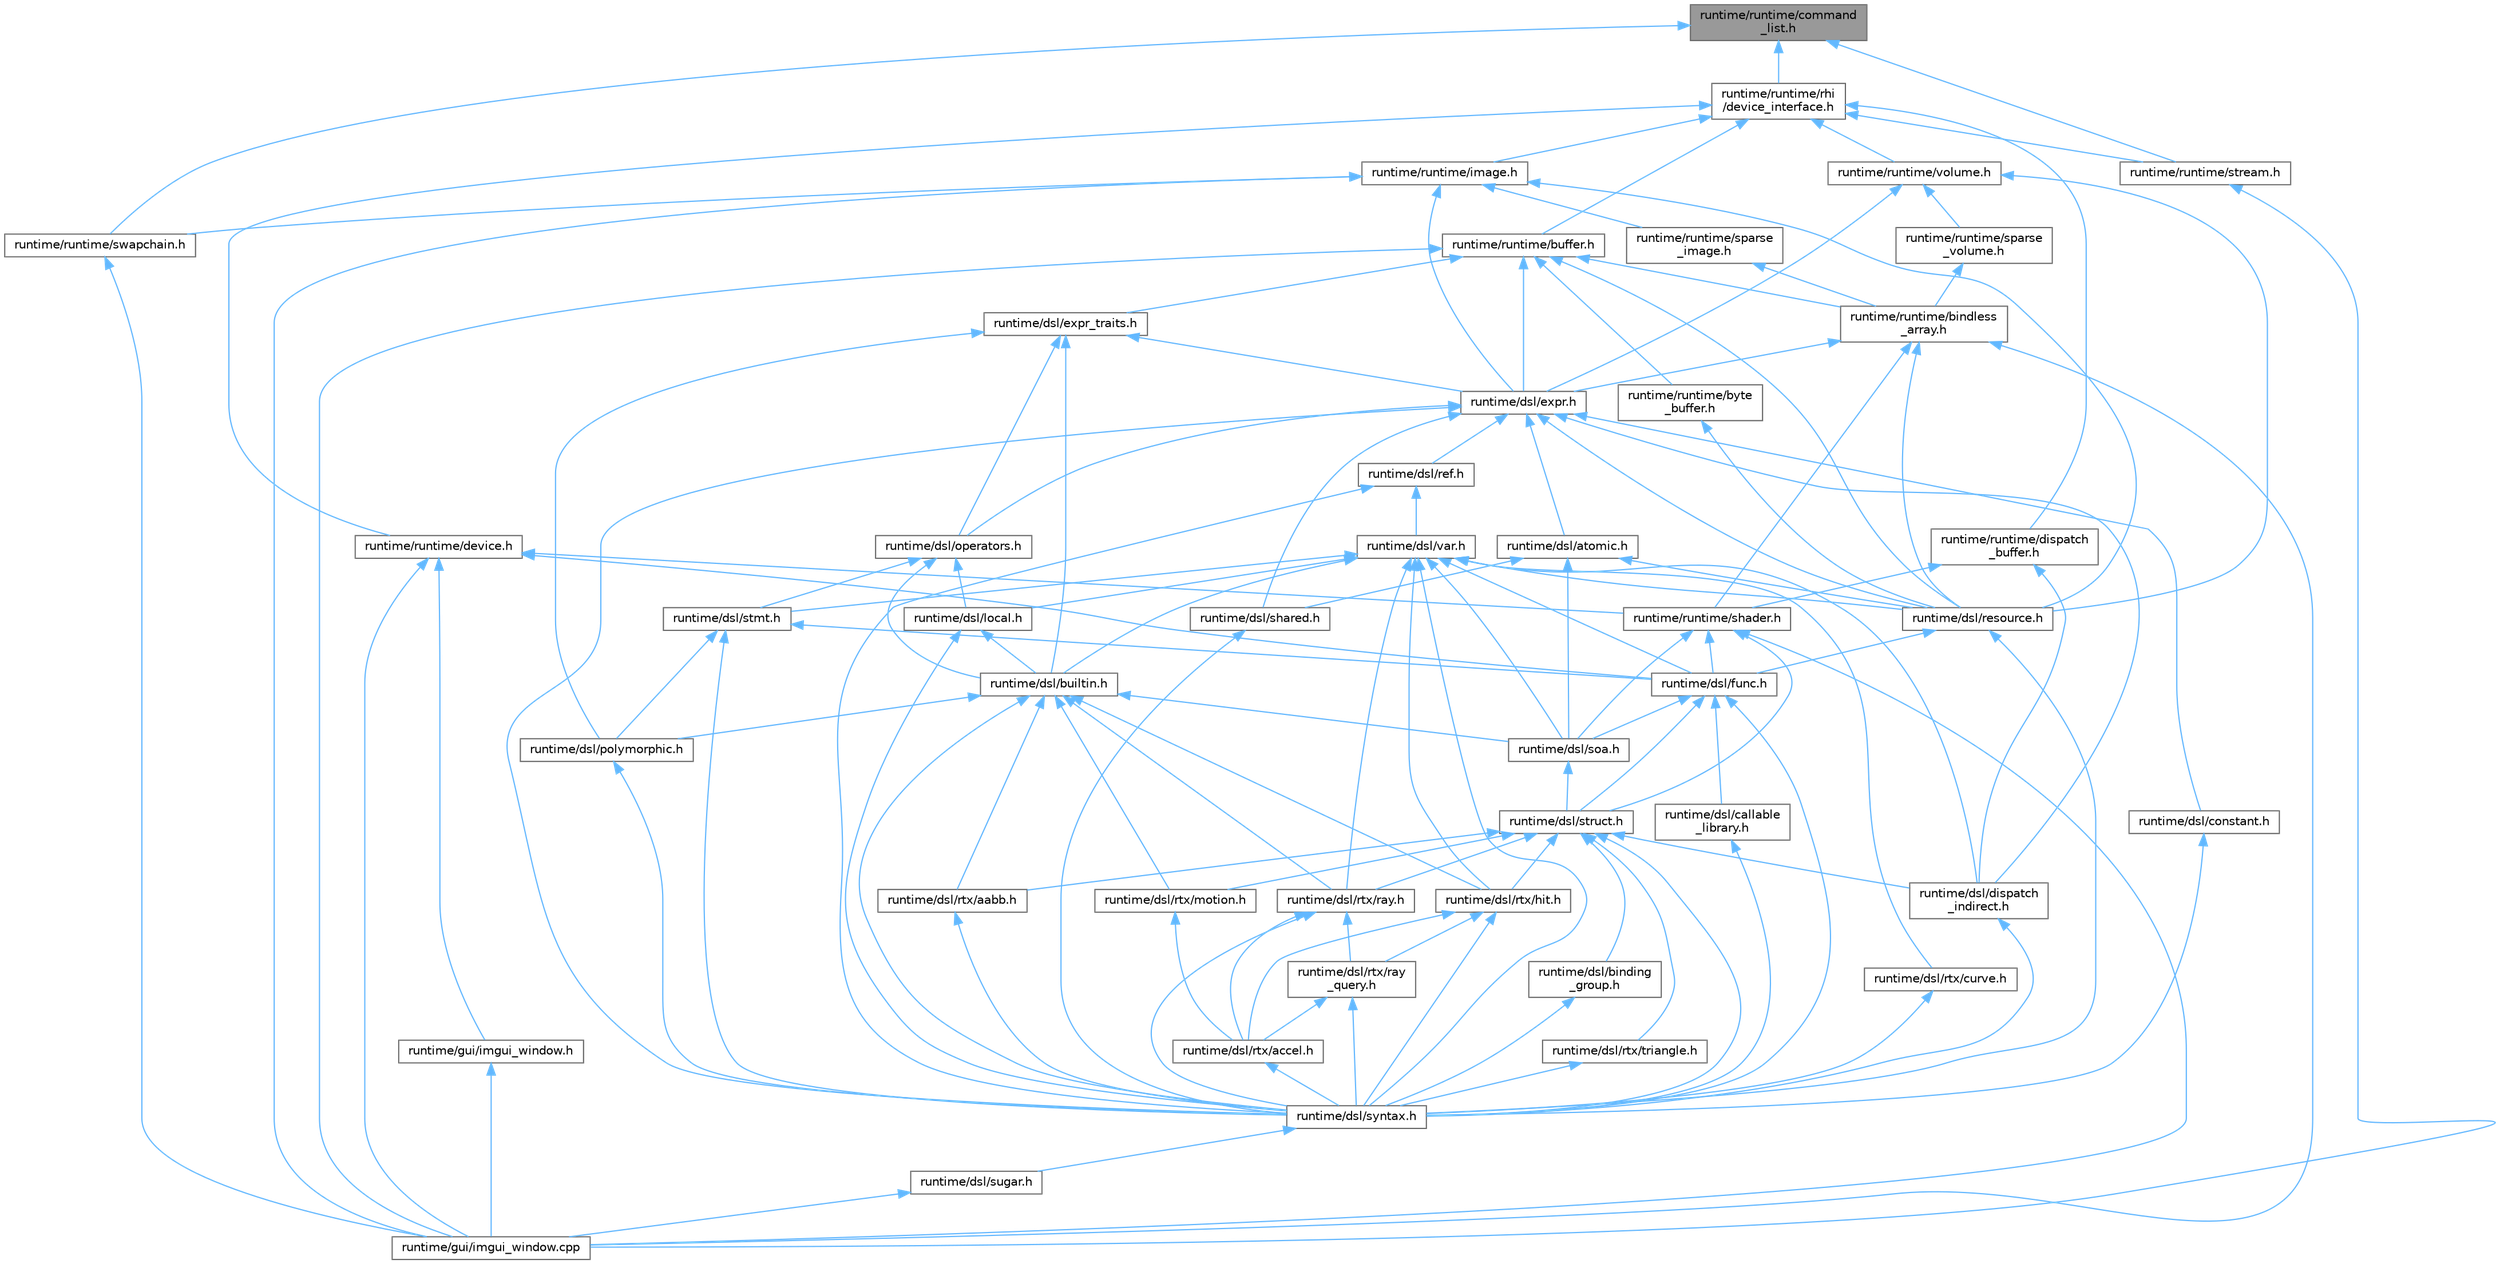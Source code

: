 digraph "runtime/runtime/command_list.h"
{
 // LATEX_PDF_SIZE
  bgcolor="transparent";
  edge [fontname=Helvetica,fontsize=10,labelfontname=Helvetica,labelfontsize=10];
  node [fontname=Helvetica,fontsize=10,shape=box,height=0.2,width=0.4];
  Node1 [id="Node000001",label="runtime/runtime/command\l_list.h",height=0.2,width=0.4,color="gray40", fillcolor="grey60", style="filled", fontcolor="black",tooltip=" "];
  Node1 -> Node2 [id="edge1_Node000001_Node000002",dir="back",color="steelblue1",style="solid",tooltip=" "];
  Node2 [id="Node000002",label="runtime/runtime/rhi\l/device_interface.h",height=0.2,width=0.4,color="grey40", fillcolor="white", style="filled",URL="$device__interface_8h.html",tooltip=" "];
  Node2 -> Node3 [id="edge2_Node000002_Node000003",dir="back",color="steelblue1",style="solid",tooltip=" "];
  Node3 [id="Node000003",label="runtime/runtime/buffer.h",height=0.2,width=0.4,color="grey40", fillcolor="white", style="filled",URL="$buffer_8h.html",tooltip=" "];
  Node3 -> Node4 [id="edge3_Node000003_Node000004",dir="back",color="steelblue1",style="solid",tooltip=" "];
  Node4 [id="Node000004",label="runtime/dsl/expr.h",height=0.2,width=0.4,color="grey40", fillcolor="white", style="filled",URL="$expr_8h.html",tooltip=" "];
  Node4 -> Node5 [id="edge4_Node000004_Node000005",dir="back",color="steelblue1",style="solid",tooltip=" "];
  Node5 [id="Node000005",label="runtime/dsl/atomic.h",height=0.2,width=0.4,color="grey40", fillcolor="white", style="filled",URL="$dsl_2atomic_8h.html",tooltip=" "];
  Node5 -> Node6 [id="edge5_Node000005_Node000006",dir="back",color="steelblue1",style="solid",tooltip=" "];
  Node6 [id="Node000006",label="runtime/dsl/resource.h",height=0.2,width=0.4,color="grey40", fillcolor="white", style="filled",URL="$dsl_2resource_8h.html",tooltip=" "];
  Node6 -> Node7 [id="edge6_Node000006_Node000007",dir="back",color="steelblue1",style="solid",tooltip=" "];
  Node7 [id="Node000007",label="runtime/dsl/func.h",height=0.2,width=0.4,color="grey40", fillcolor="white", style="filled",URL="$func_8h.html",tooltip=" "];
  Node7 -> Node8 [id="edge7_Node000007_Node000008",dir="back",color="steelblue1",style="solid",tooltip=" "];
  Node8 [id="Node000008",label="runtime/dsl/callable\l_library.h",height=0.2,width=0.4,color="grey40", fillcolor="white", style="filled",URL="$dsl_2callable__library_8h.html",tooltip=" "];
  Node8 -> Node9 [id="edge8_Node000008_Node000009",dir="back",color="steelblue1",style="solid",tooltip=" "];
  Node9 [id="Node000009",label="runtime/dsl/syntax.h",height=0.2,width=0.4,color="grey40", fillcolor="white", style="filled",URL="$syntax_8h.html",tooltip=" "];
  Node9 -> Node10 [id="edge9_Node000009_Node000010",dir="back",color="steelblue1",style="solid",tooltip=" "];
  Node10 [id="Node000010",label="runtime/dsl/sugar.h",height=0.2,width=0.4,color="grey40", fillcolor="white", style="filled",URL="$sugar_8h.html",tooltip=" "];
  Node10 -> Node11 [id="edge10_Node000010_Node000011",dir="back",color="steelblue1",style="solid",tooltip=" "];
  Node11 [id="Node000011",label="runtime/gui/imgui_window.cpp",height=0.2,width=0.4,color="grey40", fillcolor="white", style="filled",URL="$imgui__window_8cpp.html",tooltip=" "];
  Node7 -> Node12 [id="edge11_Node000007_Node000012",dir="back",color="steelblue1",style="solid",tooltip=" "];
  Node12 [id="Node000012",label="runtime/dsl/soa.h",height=0.2,width=0.4,color="grey40", fillcolor="white", style="filled",URL="$soa_8h.html",tooltip=" "];
  Node12 -> Node13 [id="edge12_Node000012_Node000013",dir="back",color="steelblue1",style="solid",tooltip=" "];
  Node13 [id="Node000013",label="runtime/dsl/struct.h",height=0.2,width=0.4,color="grey40", fillcolor="white", style="filled",URL="$struct_8h.html",tooltip=" "];
  Node13 -> Node14 [id="edge13_Node000013_Node000014",dir="back",color="steelblue1",style="solid",tooltip=" "];
  Node14 [id="Node000014",label="runtime/dsl/binding\l_group.h",height=0.2,width=0.4,color="grey40", fillcolor="white", style="filled",URL="$binding__group_8h.html",tooltip=" "];
  Node14 -> Node9 [id="edge14_Node000014_Node000009",dir="back",color="steelblue1",style="solid",tooltip=" "];
  Node13 -> Node15 [id="edge15_Node000013_Node000015",dir="back",color="steelblue1",style="solid",tooltip=" "];
  Node15 [id="Node000015",label="runtime/dsl/dispatch\l_indirect.h",height=0.2,width=0.4,color="grey40", fillcolor="white", style="filled",URL="$dispatch__indirect_8h.html",tooltip=" "];
  Node15 -> Node9 [id="edge16_Node000015_Node000009",dir="back",color="steelblue1",style="solid",tooltip=" "];
  Node13 -> Node16 [id="edge17_Node000013_Node000016",dir="back",color="steelblue1",style="solid",tooltip=" "];
  Node16 [id="Node000016",label="runtime/dsl/rtx/aabb.h",height=0.2,width=0.4,color="grey40", fillcolor="white", style="filled",URL="$dsl_2rtx_2aabb_8h.html",tooltip=" "];
  Node16 -> Node9 [id="edge18_Node000016_Node000009",dir="back",color="steelblue1",style="solid",tooltip=" "];
  Node13 -> Node17 [id="edge19_Node000013_Node000017",dir="back",color="steelblue1",style="solid",tooltip=" "];
  Node17 [id="Node000017",label="runtime/dsl/rtx/hit.h",height=0.2,width=0.4,color="grey40", fillcolor="white", style="filled",URL="$dsl_2rtx_2hit_8h.html",tooltip=" "];
  Node17 -> Node18 [id="edge20_Node000017_Node000018",dir="back",color="steelblue1",style="solid",tooltip=" "];
  Node18 [id="Node000018",label="runtime/dsl/rtx/accel.h",height=0.2,width=0.4,color="grey40", fillcolor="white", style="filled",URL="$dsl_2rtx_2accel_8h.html",tooltip=" "];
  Node18 -> Node9 [id="edge21_Node000018_Node000009",dir="back",color="steelblue1",style="solid",tooltip=" "];
  Node17 -> Node19 [id="edge22_Node000017_Node000019",dir="back",color="steelblue1",style="solid",tooltip=" "];
  Node19 [id="Node000019",label="runtime/dsl/rtx/ray\l_query.h",height=0.2,width=0.4,color="grey40", fillcolor="white", style="filled",URL="$ray__query_8h.html",tooltip=" "];
  Node19 -> Node18 [id="edge23_Node000019_Node000018",dir="back",color="steelblue1",style="solid",tooltip=" "];
  Node19 -> Node9 [id="edge24_Node000019_Node000009",dir="back",color="steelblue1",style="solid",tooltip=" "];
  Node17 -> Node9 [id="edge25_Node000017_Node000009",dir="back",color="steelblue1",style="solid",tooltip=" "];
  Node13 -> Node20 [id="edge26_Node000013_Node000020",dir="back",color="steelblue1",style="solid",tooltip=" "];
  Node20 [id="Node000020",label="runtime/dsl/rtx/motion.h",height=0.2,width=0.4,color="grey40", fillcolor="white", style="filled",URL="$motion_8h.html",tooltip=" "];
  Node20 -> Node18 [id="edge27_Node000020_Node000018",dir="back",color="steelblue1",style="solid",tooltip=" "];
  Node13 -> Node21 [id="edge28_Node000013_Node000021",dir="back",color="steelblue1",style="solid",tooltip=" "];
  Node21 [id="Node000021",label="runtime/dsl/rtx/ray.h",height=0.2,width=0.4,color="grey40", fillcolor="white", style="filled",URL="$dsl_2rtx_2ray_8h.html",tooltip=" "];
  Node21 -> Node18 [id="edge29_Node000021_Node000018",dir="back",color="steelblue1",style="solid",tooltip=" "];
  Node21 -> Node19 [id="edge30_Node000021_Node000019",dir="back",color="steelblue1",style="solid",tooltip=" "];
  Node21 -> Node9 [id="edge31_Node000021_Node000009",dir="back",color="steelblue1",style="solid",tooltip=" "];
  Node13 -> Node22 [id="edge32_Node000013_Node000022",dir="back",color="steelblue1",style="solid",tooltip=" "];
  Node22 [id="Node000022",label="runtime/dsl/rtx/triangle.h",height=0.2,width=0.4,color="grey40", fillcolor="white", style="filled",URL="$dsl_2rtx_2triangle_8h.html",tooltip=" "];
  Node22 -> Node9 [id="edge33_Node000022_Node000009",dir="back",color="steelblue1",style="solid",tooltip=" "];
  Node13 -> Node9 [id="edge34_Node000013_Node000009",dir="back",color="steelblue1",style="solid",tooltip=" "];
  Node7 -> Node13 [id="edge35_Node000007_Node000013",dir="back",color="steelblue1",style="solid",tooltip=" "];
  Node7 -> Node9 [id="edge36_Node000007_Node000009",dir="back",color="steelblue1",style="solid",tooltip=" "];
  Node6 -> Node9 [id="edge37_Node000006_Node000009",dir="back",color="steelblue1",style="solid",tooltip=" "];
  Node5 -> Node23 [id="edge38_Node000005_Node000023",dir="back",color="steelblue1",style="solid",tooltip=" "];
  Node23 [id="Node000023",label="runtime/dsl/shared.h",height=0.2,width=0.4,color="grey40", fillcolor="white", style="filled",URL="$shared_8h.html",tooltip=" "];
  Node23 -> Node9 [id="edge39_Node000023_Node000009",dir="back",color="steelblue1",style="solid",tooltip=" "];
  Node5 -> Node12 [id="edge40_Node000005_Node000012",dir="back",color="steelblue1",style="solid",tooltip=" "];
  Node4 -> Node24 [id="edge41_Node000004_Node000024",dir="back",color="steelblue1",style="solid",tooltip=" "];
  Node24 [id="Node000024",label="runtime/dsl/constant.h",height=0.2,width=0.4,color="grey40", fillcolor="white", style="filled",URL="$constant_8h.html",tooltip=" "];
  Node24 -> Node9 [id="edge42_Node000024_Node000009",dir="back",color="steelblue1",style="solid",tooltip=" "];
  Node4 -> Node15 [id="edge43_Node000004_Node000015",dir="back",color="steelblue1",style="solid",tooltip=" "];
  Node4 -> Node25 [id="edge44_Node000004_Node000025",dir="back",color="steelblue1",style="solid",tooltip=" "];
  Node25 [id="Node000025",label="runtime/dsl/operators.h",height=0.2,width=0.4,color="grey40", fillcolor="white", style="filled",URL="$operators_8h.html",tooltip=" "];
  Node25 -> Node26 [id="edge45_Node000025_Node000026",dir="back",color="steelblue1",style="solid",tooltip=" "];
  Node26 [id="Node000026",label="runtime/dsl/builtin.h",height=0.2,width=0.4,color="grey40", fillcolor="white", style="filled",URL="$builtin_8h.html",tooltip=" "];
  Node26 -> Node27 [id="edge46_Node000026_Node000027",dir="back",color="steelblue1",style="solid",tooltip=" "];
  Node27 [id="Node000027",label="runtime/dsl/polymorphic.h",height=0.2,width=0.4,color="grey40", fillcolor="white", style="filled",URL="$polymorphic_8h.html",tooltip=" "];
  Node27 -> Node9 [id="edge47_Node000027_Node000009",dir="back",color="steelblue1",style="solid",tooltip=" "];
  Node26 -> Node16 [id="edge48_Node000026_Node000016",dir="back",color="steelblue1",style="solid",tooltip=" "];
  Node26 -> Node17 [id="edge49_Node000026_Node000017",dir="back",color="steelblue1",style="solid",tooltip=" "];
  Node26 -> Node20 [id="edge50_Node000026_Node000020",dir="back",color="steelblue1",style="solid",tooltip=" "];
  Node26 -> Node21 [id="edge51_Node000026_Node000021",dir="back",color="steelblue1",style="solid",tooltip=" "];
  Node26 -> Node12 [id="edge52_Node000026_Node000012",dir="back",color="steelblue1",style="solid",tooltip=" "];
  Node26 -> Node9 [id="edge53_Node000026_Node000009",dir="back",color="steelblue1",style="solid",tooltip=" "];
  Node25 -> Node28 [id="edge54_Node000025_Node000028",dir="back",color="steelblue1",style="solid",tooltip=" "];
  Node28 [id="Node000028",label="runtime/dsl/local.h",height=0.2,width=0.4,color="grey40", fillcolor="white", style="filled",URL="$local_8h.html",tooltip=" "];
  Node28 -> Node26 [id="edge55_Node000028_Node000026",dir="back",color="steelblue1",style="solid",tooltip=" "];
  Node28 -> Node9 [id="edge56_Node000028_Node000009",dir="back",color="steelblue1",style="solid",tooltip=" "];
  Node25 -> Node29 [id="edge57_Node000025_Node000029",dir="back",color="steelblue1",style="solid",tooltip=" "];
  Node29 [id="Node000029",label="runtime/dsl/stmt.h",height=0.2,width=0.4,color="grey40", fillcolor="white", style="filled",URL="$stmt_8h.html",tooltip=" "];
  Node29 -> Node7 [id="edge58_Node000029_Node000007",dir="back",color="steelblue1",style="solid",tooltip=" "];
  Node29 -> Node27 [id="edge59_Node000029_Node000027",dir="back",color="steelblue1",style="solid",tooltip=" "];
  Node29 -> Node9 [id="edge60_Node000029_Node000009",dir="back",color="steelblue1",style="solid",tooltip=" "];
  Node4 -> Node30 [id="edge61_Node000004_Node000030",dir="back",color="steelblue1",style="solid",tooltip=" "];
  Node30 [id="Node000030",label="runtime/dsl/ref.h",height=0.2,width=0.4,color="grey40", fillcolor="white", style="filled",URL="$ref_8h.html",tooltip=" "];
  Node30 -> Node9 [id="edge62_Node000030_Node000009",dir="back",color="steelblue1",style="solid",tooltip=" "];
  Node30 -> Node31 [id="edge63_Node000030_Node000031",dir="back",color="steelblue1",style="solid",tooltip=" "];
  Node31 [id="Node000031",label="runtime/dsl/var.h",height=0.2,width=0.4,color="grey40", fillcolor="white", style="filled",URL="$var_8h.html",tooltip=" "];
  Node31 -> Node26 [id="edge64_Node000031_Node000026",dir="back",color="steelblue1",style="solid",tooltip=" "];
  Node31 -> Node15 [id="edge65_Node000031_Node000015",dir="back",color="steelblue1",style="solid",tooltip=" "];
  Node31 -> Node7 [id="edge66_Node000031_Node000007",dir="back",color="steelblue1",style="solid",tooltip=" "];
  Node31 -> Node28 [id="edge67_Node000031_Node000028",dir="back",color="steelblue1",style="solid",tooltip=" "];
  Node31 -> Node6 [id="edge68_Node000031_Node000006",dir="back",color="steelblue1",style="solid",tooltip=" "];
  Node31 -> Node32 [id="edge69_Node000031_Node000032",dir="back",color="steelblue1",style="solid",tooltip=" "];
  Node32 [id="Node000032",label="runtime/dsl/rtx/curve.h",height=0.2,width=0.4,color="grey40", fillcolor="white", style="filled",URL="$dsl_2rtx_2curve_8h.html",tooltip=" "];
  Node32 -> Node9 [id="edge70_Node000032_Node000009",dir="back",color="steelblue1",style="solid",tooltip=" "];
  Node31 -> Node17 [id="edge71_Node000031_Node000017",dir="back",color="steelblue1",style="solid",tooltip=" "];
  Node31 -> Node21 [id="edge72_Node000031_Node000021",dir="back",color="steelblue1",style="solid",tooltip=" "];
  Node31 -> Node12 [id="edge73_Node000031_Node000012",dir="back",color="steelblue1",style="solid",tooltip=" "];
  Node31 -> Node29 [id="edge74_Node000031_Node000029",dir="back",color="steelblue1",style="solid",tooltip=" "];
  Node31 -> Node9 [id="edge75_Node000031_Node000009",dir="back",color="steelblue1",style="solid",tooltip=" "];
  Node4 -> Node6 [id="edge76_Node000004_Node000006",dir="back",color="steelblue1",style="solid",tooltip=" "];
  Node4 -> Node23 [id="edge77_Node000004_Node000023",dir="back",color="steelblue1",style="solid",tooltip=" "];
  Node4 -> Node9 [id="edge78_Node000004_Node000009",dir="back",color="steelblue1",style="solid",tooltip=" "];
  Node3 -> Node33 [id="edge79_Node000003_Node000033",dir="back",color="steelblue1",style="solid",tooltip=" "];
  Node33 [id="Node000033",label="runtime/dsl/expr_traits.h",height=0.2,width=0.4,color="grey40", fillcolor="white", style="filled",URL="$expr__traits_8h.html",tooltip=" "];
  Node33 -> Node26 [id="edge80_Node000033_Node000026",dir="back",color="steelblue1",style="solid",tooltip=" "];
  Node33 -> Node4 [id="edge81_Node000033_Node000004",dir="back",color="steelblue1",style="solid",tooltip=" "];
  Node33 -> Node25 [id="edge82_Node000033_Node000025",dir="back",color="steelblue1",style="solid",tooltip=" "];
  Node33 -> Node27 [id="edge83_Node000033_Node000027",dir="back",color="steelblue1",style="solid",tooltip=" "];
  Node3 -> Node6 [id="edge84_Node000003_Node000006",dir="back",color="steelblue1",style="solid",tooltip=" "];
  Node3 -> Node11 [id="edge85_Node000003_Node000011",dir="back",color="steelblue1",style="solid",tooltip=" "];
  Node3 -> Node34 [id="edge86_Node000003_Node000034",dir="back",color="steelblue1",style="solid",tooltip=" "];
  Node34 [id="Node000034",label="runtime/runtime/bindless\l_array.h",height=0.2,width=0.4,color="grey40", fillcolor="white", style="filled",URL="$bindless__array_8h.html",tooltip=" "];
  Node34 -> Node4 [id="edge87_Node000034_Node000004",dir="back",color="steelblue1",style="solid",tooltip=" "];
  Node34 -> Node6 [id="edge88_Node000034_Node000006",dir="back",color="steelblue1",style="solid",tooltip=" "];
  Node34 -> Node11 [id="edge89_Node000034_Node000011",dir="back",color="steelblue1",style="solid",tooltip=" "];
  Node34 -> Node35 [id="edge90_Node000034_Node000035",dir="back",color="steelblue1",style="solid",tooltip=" "];
  Node35 [id="Node000035",label="runtime/runtime/shader.h",height=0.2,width=0.4,color="grey40", fillcolor="white", style="filled",URL="$shader_8h.html",tooltip=" "];
  Node35 -> Node7 [id="edge91_Node000035_Node000007",dir="back",color="steelblue1",style="solid",tooltip=" "];
  Node35 -> Node12 [id="edge92_Node000035_Node000012",dir="back",color="steelblue1",style="solid",tooltip=" "];
  Node35 -> Node13 [id="edge93_Node000035_Node000013",dir="back",color="steelblue1",style="solid",tooltip=" "];
  Node35 -> Node11 [id="edge94_Node000035_Node000011",dir="back",color="steelblue1",style="solid",tooltip=" "];
  Node3 -> Node36 [id="edge95_Node000003_Node000036",dir="back",color="steelblue1",style="solid",tooltip=" "];
  Node36 [id="Node000036",label="runtime/runtime/byte\l_buffer.h",height=0.2,width=0.4,color="grey40", fillcolor="white", style="filled",URL="$byte__buffer_8h.html",tooltip=" "];
  Node36 -> Node6 [id="edge96_Node000036_Node000006",dir="back",color="steelblue1",style="solid",tooltip=" "];
  Node2 -> Node37 [id="edge97_Node000002_Node000037",dir="back",color="steelblue1",style="solid",tooltip=" "];
  Node37 [id="Node000037",label="runtime/runtime/device.h",height=0.2,width=0.4,color="grey40", fillcolor="white", style="filled",URL="$device_8h.html",tooltip=" "];
  Node37 -> Node7 [id="edge98_Node000037_Node000007",dir="back",color="steelblue1",style="solid",tooltip=" "];
  Node37 -> Node11 [id="edge99_Node000037_Node000011",dir="back",color="steelblue1",style="solid",tooltip=" "];
  Node37 -> Node38 [id="edge100_Node000037_Node000038",dir="back",color="steelblue1",style="solid",tooltip=" "];
  Node38 [id="Node000038",label="runtime/gui/imgui_window.h",height=0.2,width=0.4,color="grey40", fillcolor="white", style="filled",URL="$imgui__window_8h.html",tooltip=" "];
  Node38 -> Node11 [id="edge101_Node000038_Node000011",dir="back",color="steelblue1",style="solid",tooltip=" "];
  Node37 -> Node35 [id="edge102_Node000037_Node000035",dir="back",color="steelblue1",style="solid",tooltip=" "];
  Node2 -> Node39 [id="edge103_Node000002_Node000039",dir="back",color="steelblue1",style="solid",tooltip=" "];
  Node39 [id="Node000039",label="runtime/runtime/dispatch\l_buffer.h",height=0.2,width=0.4,color="grey40", fillcolor="white", style="filled",URL="$dispatch__buffer_8h.html",tooltip=" "];
  Node39 -> Node15 [id="edge104_Node000039_Node000015",dir="back",color="steelblue1",style="solid",tooltip=" "];
  Node39 -> Node35 [id="edge105_Node000039_Node000035",dir="back",color="steelblue1",style="solid",tooltip=" "];
  Node2 -> Node40 [id="edge106_Node000002_Node000040",dir="back",color="steelblue1",style="solid",tooltip=" "];
  Node40 [id="Node000040",label="runtime/runtime/image.h",height=0.2,width=0.4,color="grey40", fillcolor="white", style="filled",URL="$image_8h.html",tooltip=" "];
  Node40 -> Node4 [id="edge107_Node000040_Node000004",dir="back",color="steelblue1",style="solid",tooltip=" "];
  Node40 -> Node6 [id="edge108_Node000040_Node000006",dir="back",color="steelblue1",style="solid",tooltip=" "];
  Node40 -> Node11 [id="edge109_Node000040_Node000011",dir="back",color="steelblue1",style="solid",tooltip=" "];
  Node40 -> Node41 [id="edge110_Node000040_Node000041",dir="back",color="steelblue1",style="solid",tooltip=" "];
  Node41 [id="Node000041",label="runtime/runtime/sparse\l_image.h",height=0.2,width=0.4,color="grey40", fillcolor="white", style="filled",URL="$sparse__image_8h.html",tooltip=" "];
  Node41 -> Node34 [id="edge111_Node000041_Node000034",dir="back",color="steelblue1",style="solid",tooltip=" "];
  Node40 -> Node42 [id="edge112_Node000040_Node000042",dir="back",color="steelblue1",style="solid",tooltip=" "];
  Node42 [id="Node000042",label="runtime/runtime/swapchain.h",height=0.2,width=0.4,color="grey40", fillcolor="white", style="filled",URL="$swapchain_8h.html",tooltip=" "];
  Node42 -> Node11 [id="edge113_Node000042_Node000011",dir="back",color="steelblue1",style="solid",tooltip=" "];
  Node2 -> Node43 [id="edge114_Node000002_Node000043",dir="back",color="steelblue1",style="solid",tooltip=" "];
  Node43 [id="Node000043",label="runtime/runtime/stream.h",height=0.2,width=0.4,color="grey40", fillcolor="white", style="filled",URL="$stream_8h.html",tooltip=" "];
  Node43 -> Node11 [id="edge115_Node000043_Node000011",dir="back",color="steelblue1",style="solid",tooltip=" "];
  Node2 -> Node44 [id="edge116_Node000002_Node000044",dir="back",color="steelblue1",style="solid",tooltip=" "];
  Node44 [id="Node000044",label="runtime/runtime/volume.h",height=0.2,width=0.4,color="grey40", fillcolor="white", style="filled",URL="$volume_8h.html",tooltip=" "];
  Node44 -> Node4 [id="edge117_Node000044_Node000004",dir="back",color="steelblue1",style="solid",tooltip=" "];
  Node44 -> Node6 [id="edge118_Node000044_Node000006",dir="back",color="steelblue1",style="solid",tooltip=" "];
  Node44 -> Node45 [id="edge119_Node000044_Node000045",dir="back",color="steelblue1",style="solid",tooltip=" "];
  Node45 [id="Node000045",label="runtime/runtime/sparse\l_volume.h",height=0.2,width=0.4,color="grey40", fillcolor="white", style="filled",URL="$sparse__volume_8h.html",tooltip=" "];
  Node45 -> Node34 [id="edge120_Node000045_Node000034",dir="back",color="steelblue1",style="solid",tooltip=" "];
  Node1 -> Node43 [id="edge121_Node000001_Node000043",dir="back",color="steelblue1",style="solid",tooltip=" "];
  Node1 -> Node42 [id="edge122_Node000001_Node000042",dir="back",color="steelblue1",style="solid",tooltip=" "];
}
